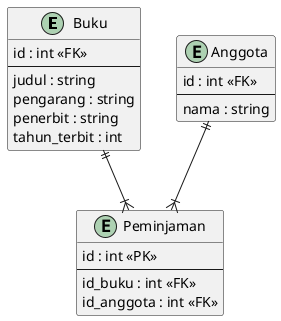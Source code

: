 @startuml

entity Buku {
id : int <<FK>>
--
judul : string
pengarang : string
penerbit : string
tahun_terbit : int
}

entity Anggota {
id : int <<FK>>
--
nama : string
}

entity Peminjaman {
id : int <<PK>>
--
id_buku : int <<FK>>
id_anggota : int <<FK>>
}

Buku||--|{Peminjaman
Anggota||--|{Peminjaman
@enduml